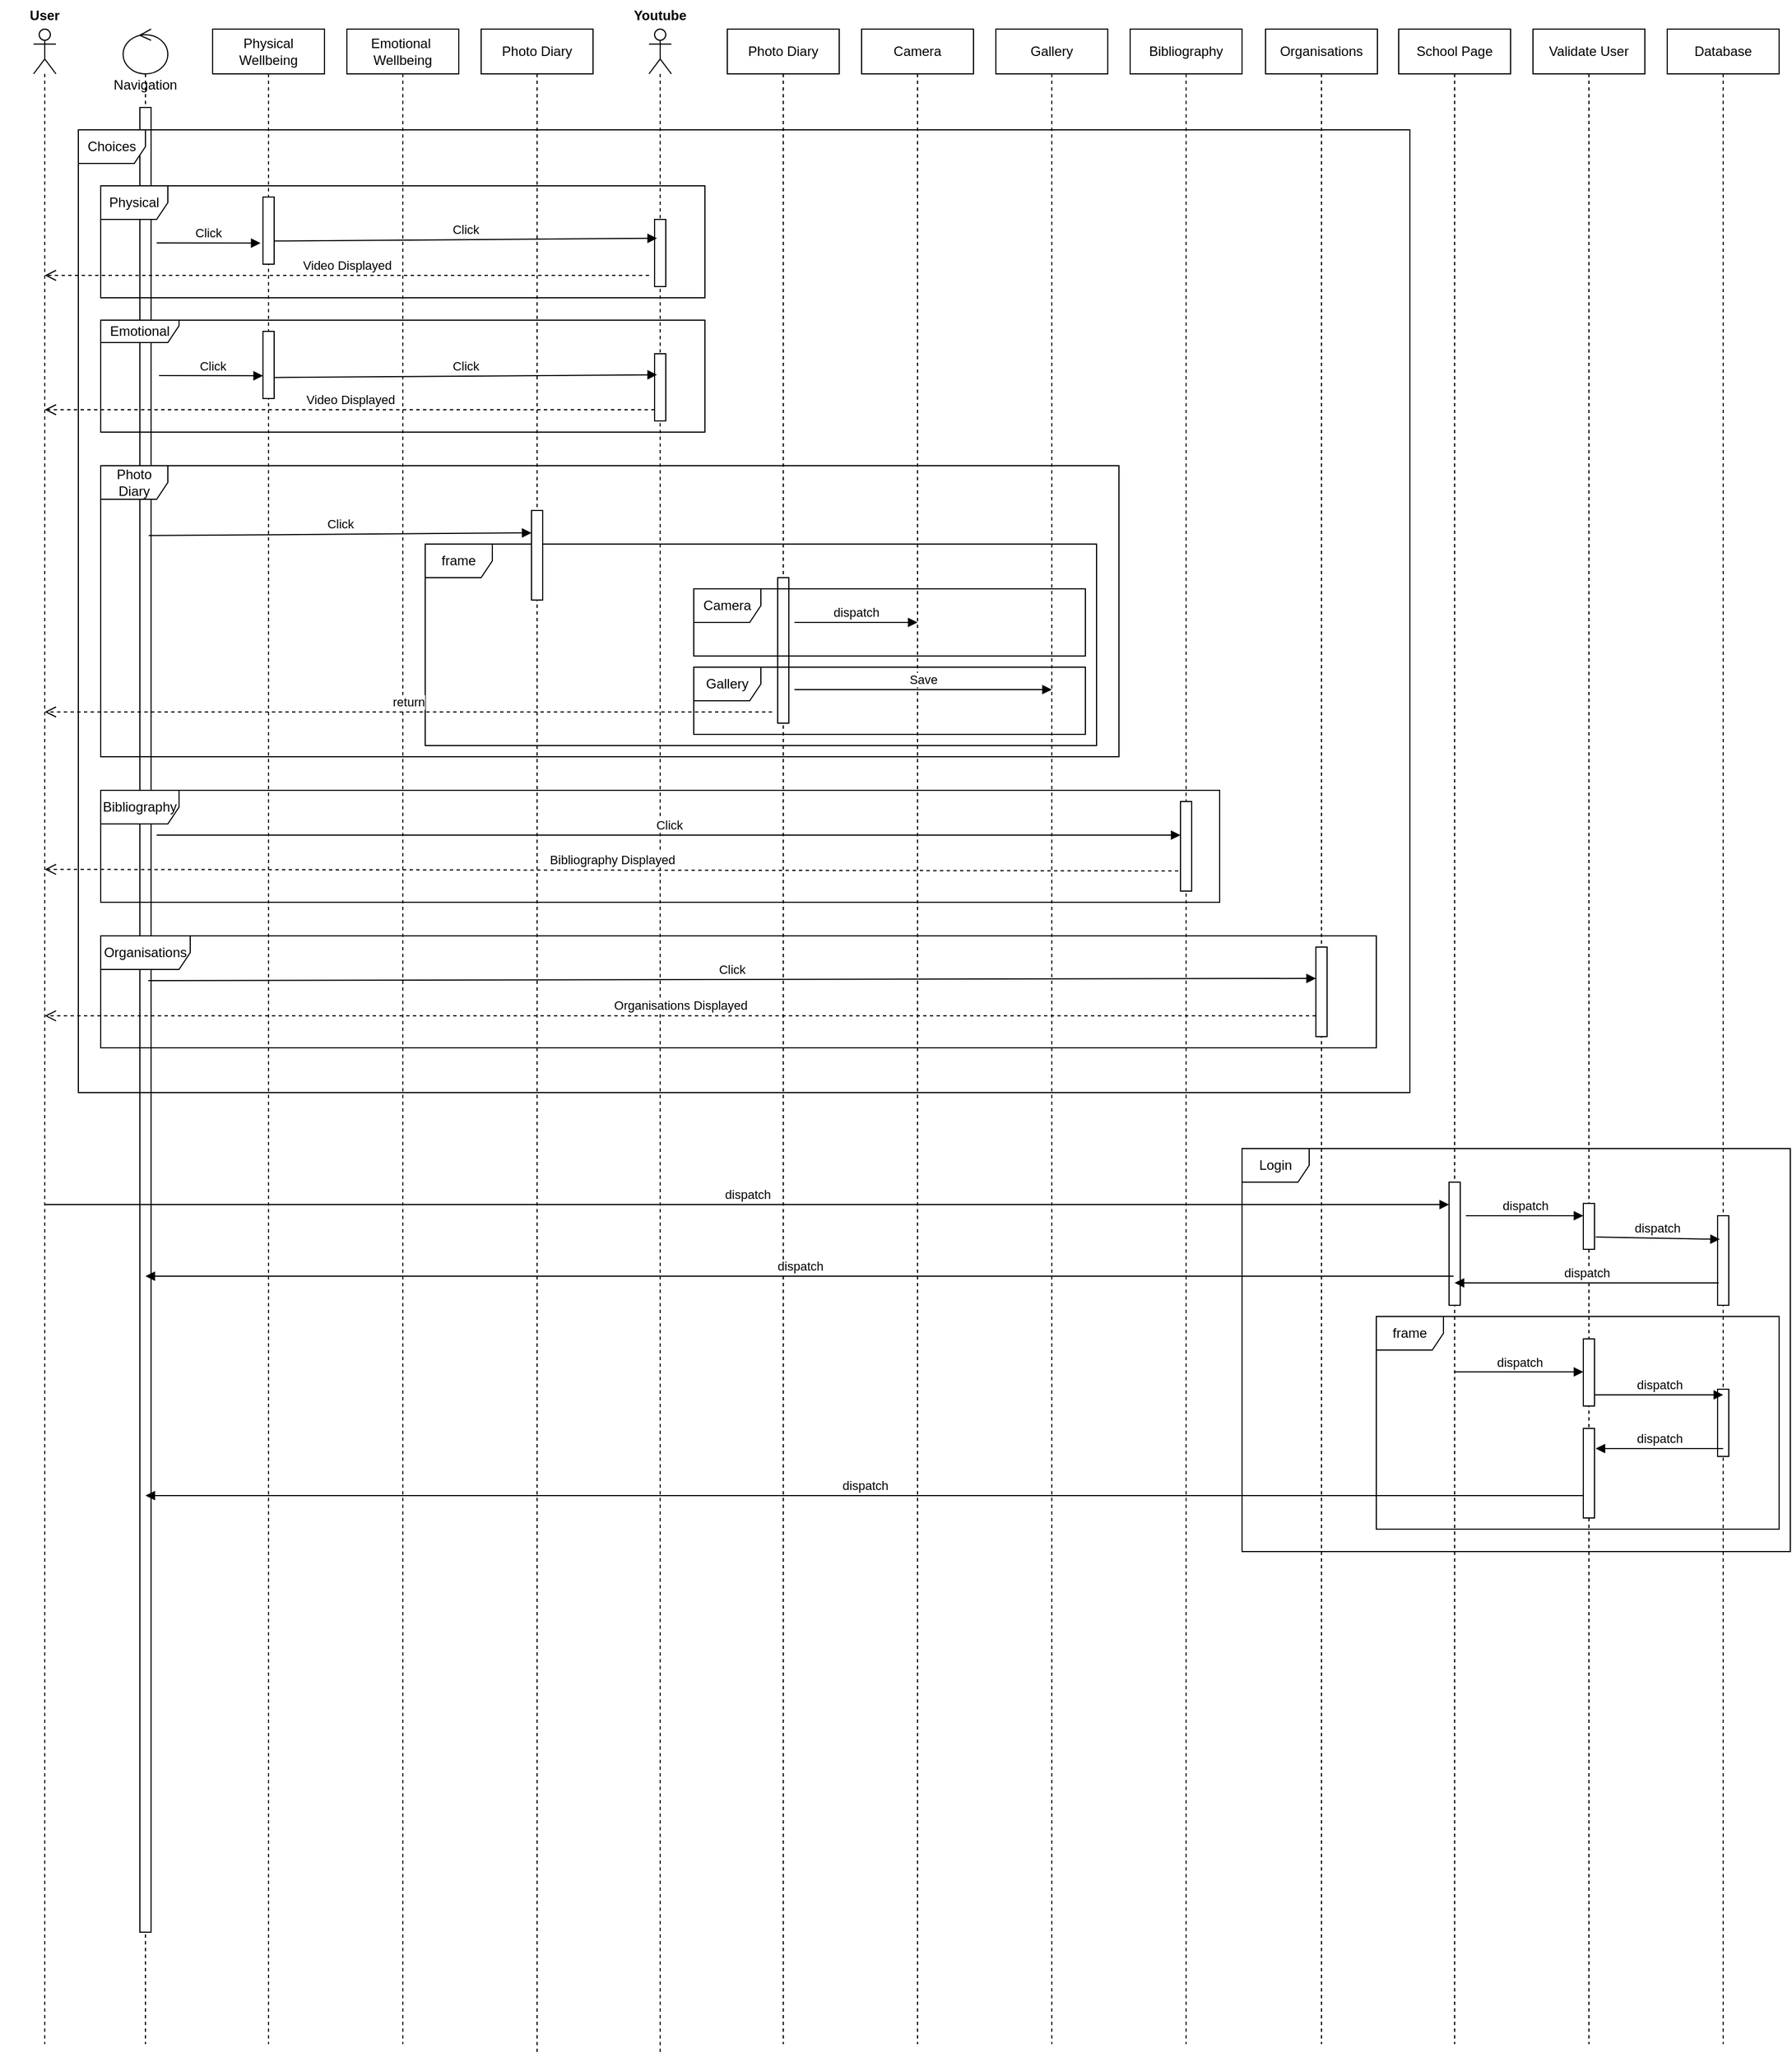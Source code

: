 <mxfile version="14.1.8" type="device"><diagram id="7oFWGzUhpFxdwxqGSFfA" name="Page-1"><mxGraphModel dx="2480" dy="1457" grid="1" gridSize="10" guides="1" tooltips="1" connect="1" arrows="1" fold="1" page="1" pageScale="1" pageWidth="827" pageHeight="1169" math="0" shadow="0"><root><mxCell id="0"/><mxCell id="1" parent="0"/><mxCell id="y5xus80uu2Gzh5u7ZDKe-3" value="" style="shape=umlLifeline;participant=umlActor;perimeter=lifelinePerimeter;whiteSpace=wrap;html=1;container=1;collapsible=0;recursiveResize=0;verticalAlign=top;spacingTop=36;outlineConnect=0;" vertex="1" parent="1"><mxGeometry x="40" y="40" width="20" height="1800" as="geometry"/></mxCell><mxCell id="y5xus80uu2Gzh5u7ZDKe-6" value="Navigation" style="shape=umlLifeline;participant=umlControl;perimeter=lifelinePerimeter;whiteSpace=wrap;html=1;container=1;collapsible=0;recursiveResize=0;verticalAlign=top;spacingTop=36;outlineConnect=0;fontFamily=Helvetica;fontSize=12;fontColor=#000000;align=center;strokeColor=#000000;fillColor=#ffffff;" vertex="1" parent="1"><mxGeometry x="120" y="40" width="40" height="1800" as="geometry"/></mxCell><mxCell id="y5xus80uu2Gzh5u7ZDKe-32" value="" style="html=1;points=[];perimeter=orthogonalPerimeter;" vertex="1" parent="y5xus80uu2Gzh5u7ZDKe-6"><mxGeometry x="15" y="70" width="10" height="1630" as="geometry"/></mxCell><mxCell id="y5xus80uu2Gzh5u7ZDKe-8" value="Physical&lt;br&gt;Wellbeing" style="shape=umlLifeline;perimeter=lifelinePerimeter;whiteSpace=wrap;html=1;container=1;collapsible=0;recursiveResize=0;outlineConnect=0;" vertex="1" parent="1"><mxGeometry x="200" y="40" width="100" height="1800" as="geometry"/></mxCell><mxCell id="y5xus80uu2Gzh5u7ZDKe-9" value="Photo Diary" style="shape=umlLifeline;perimeter=lifelinePerimeter;whiteSpace=wrap;html=1;container=1;collapsible=0;recursiveResize=0;outlineConnect=0;" vertex="1" parent="1"><mxGeometry x="440" y="40" width="100" height="1810" as="geometry"/></mxCell><mxCell id="y5xus80uu2Gzh5u7ZDKe-10" value="Emotional&amp;nbsp;&lt;br&gt;Wellbeing" style="shape=umlLifeline;perimeter=lifelinePerimeter;whiteSpace=wrap;html=1;container=1;collapsible=0;recursiveResize=0;outlineConnect=0;" vertex="1" parent="1"><mxGeometry x="320" y="40" width="100" height="1800" as="geometry"/></mxCell><mxCell id="y5xus80uu2Gzh5u7ZDKe-11" value="Photo Diary" style="shape=umlLifeline;perimeter=lifelinePerimeter;whiteSpace=wrap;html=1;container=1;collapsible=0;recursiveResize=0;outlineConnect=0;" vertex="1" parent="1"><mxGeometry x="660" y="40" width="100" height="1800" as="geometry"/></mxCell><mxCell id="y5xus80uu2Gzh5u7ZDKe-12" value="Camera" style="shape=umlLifeline;perimeter=lifelinePerimeter;whiteSpace=wrap;html=1;container=1;collapsible=0;recursiveResize=0;outlineConnect=0;" vertex="1" parent="1"><mxGeometry x="780" y="40" width="100" height="1800" as="geometry"/></mxCell><mxCell id="y5xus80uu2Gzh5u7ZDKe-13" value="Gallery&lt;span style=&quot;color: rgba(0 , 0 , 0 , 0) ; font-family: monospace ; font-size: 0px&quot;&gt;%3CmxGraphModel%3E%3Croot%3E%3CmxCell%20id%3D%220%22%2F%3E%3CmxCell%20id%3D%221%22%20parent%3D%220%22%2F%3E%3CmxCell%20id%3D%222%22%20value%3D%22User%22%20style%3D%22text%3Balign%3Dcenter%3BfontStyle%3D1%3BverticalAlign%3Dmiddle%3BspacingLeft%3D3%3BspacingRight%3D3%3BstrokeColor%3Dnone%3Brotatable%3D0%3Bpoints%3D%5B%5B0%2C0.5%5D%2C%5B1%2C0.5%5D%5D%3BportConstraint%3Deastwest%3B%22%20vertex%3D%221%22%20parent%3D%221%22%3E%3CmxGeometry%20x%3D%2210%22%20y%3D%2214%22%20width%3D%2280%22%20height%3D%2226%22%20as%3D%22geometry%22%2F%3E%3C%2FmxCell%3E%3C%2Froot%3E%3C%2FmxGraphModel%3E&lt;/span&gt;&lt;span style=&quot;color: rgba(0 , 0 , 0 , 0) ; font-family: monospace ; font-size: 0px&quot;&gt;%3CmxGraphModel%3E%3Croot%3E%3CmxCell%20id%3D%220%22%2F%3E%3CmxCell%20id%3D%221%22%20parent%3D%220%22%2F%3E%3CmxCell%20id%3D%222%22%20value%3D%22User%22%20style%3D%22text%3Balign%3Dcenter%3BfontStyle%3D1%3BverticalAlign%3Dmiddle%3BspacingLeft%3D3%3BspacingRight%3D3%3BstrokeColor%3Dnone%3Brotatable%3D0%3Bpoints%3D%5B%5B0%2C0.5%5D%2C%5B1%2C0.5%5D%5D%3BportConstraint%3Deastwest%3B%22%20vertex%3D%221%22%20parent%3D%221%22%3E%3CmxGeometry%20x%3D%2210%22%20y%3D%2214%22%20width%3D%2280%22%20height%3D%2226%22%20as%3D%22geometry%22%2F%3E%3C%2FmxCell%3E%3C%2Froot%3E%3C%2FmxGraphModel%3E&lt;/span&gt;" style="shape=umlLifeline;perimeter=lifelinePerimeter;whiteSpace=wrap;html=1;container=1;collapsible=0;recursiveResize=0;outlineConnect=0;" vertex="1" parent="1"><mxGeometry x="900" y="40" width="100" height="1800" as="geometry"/></mxCell><mxCell id="y5xus80uu2Gzh5u7ZDKe-14" value="" style="shape=umlLifeline;participant=umlActor;perimeter=lifelinePerimeter;whiteSpace=wrap;html=1;container=1;collapsible=0;recursiveResize=0;verticalAlign=top;spacingTop=36;outlineConnect=0;" vertex="1" parent="1"><mxGeometry x="590" y="40" width="20" height="1810" as="geometry"/></mxCell><mxCell id="y5xus80uu2Gzh5u7ZDKe-23" value="User" style="text;align=center;fontStyle=1;verticalAlign=middle;spacingLeft=3;spacingRight=3;strokeColor=none;rotatable=0;points=[[0,0.5],[1,0.5]];portConstraint=eastwest;" vertex="1" parent="1"><mxGeometry x="10" y="14" width="80" height="26" as="geometry"/></mxCell><mxCell id="y5xus80uu2Gzh5u7ZDKe-24" value="Youtube" style="text;align=center;fontStyle=1;verticalAlign=middle;spacingLeft=3;spacingRight=3;strokeColor=none;rotatable=0;points=[[0,0.5],[1,0.5]];portConstraint=eastwest;" vertex="1" parent="1"><mxGeometry x="560" y="14" width="80" height="26" as="geometry"/></mxCell><mxCell id="y5xus80uu2Gzh5u7ZDKe-25" value="Bibliography" style="shape=umlLifeline;perimeter=lifelinePerimeter;whiteSpace=wrap;html=1;container=1;collapsible=0;recursiveResize=0;outlineConnect=0;" vertex="1" parent="1"><mxGeometry x="1020" y="40" width="100" height="1800" as="geometry"/></mxCell><mxCell id="y5xus80uu2Gzh5u7ZDKe-26" value="School Page" style="shape=umlLifeline;perimeter=lifelinePerimeter;whiteSpace=wrap;html=1;container=1;collapsible=0;recursiveResize=0;outlineConnect=0;" vertex="1" parent="1"><mxGeometry x="1260" y="40" width="100" height="1800" as="geometry"/></mxCell><mxCell id="y5xus80uu2Gzh5u7ZDKe-27" value="Organisations" style="shape=umlLifeline;perimeter=lifelinePerimeter;whiteSpace=wrap;html=1;container=1;collapsible=0;recursiveResize=0;outlineConnect=0;" vertex="1" parent="1"><mxGeometry x="1141" y="40" width="100" height="1800" as="geometry"/></mxCell><mxCell id="y5xus80uu2Gzh5u7ZDKe-29" value="Validate User" style="shape=umlLifeline;perimeter=lifelinePerimeter;whiteSpace=wrap;html=1;container=1;collapsible=0;recursiveResize=0;outlineConnect=0;" vertex="1" parent="1"><mxGeometry x="1380" y="40" width="100" height="1800" as="geometry"/></mxCell><mxCell id="y5xus80uu2Gzh5u7ZDKe-30" value="Database" style="shape=umlLifeline;perimeter=lifelinePerimeter;whiteSpace=wrap;html=1;container=1;collapsible=0;recursiveResize=0;outlineConnect=0;" vertex="1" parent="1"><mxGeometry x="1500" y="40" width="100" height="1800" as="geometry"/></mxCell><mxCell id="y5xus80uu2Gzh5u7ZDKe-33" value="Choices" style="shape=umlFrame;whiteSpace=wrap;html=1;" vertex="1" parent="1"><mxGeometry x="80" y="130" width="1190" height="860" as="geometry"/></mxCell><mxCell id="y5xus80uu2Gzh5u7ZDKe-34" value="Physical" style="shape=umlFrame;whiteSpace=wrap;html=1;" vertex="1" parent="1"><mxGeometry x="100" y="180" width="540" height="100" as="geometry"/></mxCell><mxCell id="y5xus80uu2Gzh5u7ZDKe-35" value="Emotional" style="shape=umlFrame;whiteSpace=wrap;html=1;width=70;height=20;" vertex="1" parent="1"><mxGeometry x="100" y="300" width="540" height="100" as="geometry"/></mxCell><mxCell id="y5xus80uu2Gzh5u7ZDKe-36" value="Photo&lt;br&gt;Diary" style="shape=umlFrame;whiteSpace=wrap;html=1;" vertex="1" parent="1"><mxGeometry x="100" y="430" width="910" height="260" as="geometry"/></mxCell><mxCell id="y5xus80uu2Gzh5u7ZDKe-37" value="Bibliography" style="shape=umlFrame;whiteSpace=wrap;html=1;width=70;height=30;" vertex="1" parent="1"><mxGeometry x="100" y="720" width="1000" height="100" as="geometry"/></mxCell><mxCell id="y5xus80uu2Gzh5u7ZDKe-38" value="Organisations" style="shape=umlFrame;whiteSpace=wrap;html=1;width=80;height=30;" vertex="1" parent="1"><mxGeometry x="100" y="850" width="1140" height="100" as="geometry"/></mxCell><mxCell id="y5xus80uu2Gzh5u7ZDKe-39" value="" style="html=1;points=[];perimeter=orthogonalPerimeter;" vertex="1" parent="1"><mxGeometry x="245" y="190" width="10" height="60" as="geometry"/></mxCell><mxCell id="y5xus80uu2Gzh5u7ZDKe-40" value="" style="html=1;points=[];perimeter=orthogonalPerimeter;" vertex="1" parent="1"><mxGeometry x="595" y="210" width="10" height="60" as="geometry"/></mxCell><mxCell id="y5xus80uu2Gzh5u7ZDKe-41" value="Click" style="html=1;verticalAlign=bottom;endArrow=block;entryX=0.214;entryY=0.281;entryDx=0;entryDy=0;entryPerimeter=0;" edge="1" parent="1" target="y5xus80uu2Gzh5u7ZDKe-40"><mxGeometry width="80" relative="1" as="geometry"><mxPoint x="255" y="229.29" as="sourcePoint"/><mxPoint x="335" y="229.29" as="targetPoint"/></mxGeometry></mxCell><mxCell id="y5xus80uu2Gzh5u7ZDKe-42" value="Click" style="html=1;verticalAlign=bottom;endArrow=block;entryX=-0.214;entryY=0.686;entryDx=0;entryDy=0;entryPerimeter=0;" edge="1" parent="1" target="y5xus80uu2Gzh5u7ZDKe-39"><mxGeometry width="80" relative="1" as="geometry"><mxPoint x="150" y="231" as="sourcePoint"/><mxPoint x="230" y="230" as="targetPoint"/></mxGeometry></mxCell><mxCell id="y5xus80uu2Gzh5u7ZDKe-43" value="Video Displayed" style="html=1;verticalAlign=bottom;endArrow=open;dashed=1;endSize=8;" edge="1" parent="1" target="y5xus80uu2Gzh5u7ZDKe-3"><mxGeometry relative="1" as="geometry"><mxPoint x="590" y="260" as="sourcePoint"/><mxPoint x="510" y="260" as="targetPoint"/></mxGeometry></mxCell><mxCell id="y5xus80uu2Gzh5u7ZDKe-44" value="" style="html=1;points=[];perimeter=orthogonalPerimeter;" vertex="1" parent="1"><mxGeometry x="245" y="310" width="10" height="60" as="geometry"/></mxCell><mxCell id="y5xus80uu2Gzh5u7ZDKe-46" value="Click" style="html=1;verticalAlign=bottom;endArrow=block;entryX=-0.214;entryY=0.686;entryDx=0;entryDy=0;entryPerimeter=0;" edge="1" parent="1"><mxGeometry x="0.031" width="80" relative="1" as="geometry"><mxPoint x="152.14" y="349.5" as="sourcePoint"/><mxPoint x="245.0" y="349.66" as="targetPoint"/><mxPoint as="offset"/></mxGeometry></mxCell><mxCell id="y5xus80uu2Gzh5u7ZDKe-47" value="" style="html=1;points=[];perimeter=orthogonalPerimeter;" vertex="1" parent="1"><mxGeometry x="595" y="330" width="10" height="60" as="geometry"/></mxCell><mxCell id="y5xus80uu2Gzh5u7ZDKe-48" value="Click" style="html=1;verticalAlign=bottom;endArrow=block;entryX=0.214;entryY=0.281;entryDx=0;entryDy=0;entryPerimeter=0;" edge="1" parent="1"><mxGeometry width="80" relative="1" as="geometry"><mxPoint x="255" y="351.21" as="sourcePoint"/><mxPoint x="597.14" y="348.78" as="targetPoint"/></mxGeometry></mxCell><mxCell id="y5xus80uu2Gzh5u7ZDKe-49" value="Video Displayed" style="html=1;verticalAlign=bottom;endArrow=open;dashed=1;endSize=8;" edge="1" parent="1" target="y5xus80uu2Gzh5u7ZDKe-3"><mxGeometry relative="1" as="geometry"><mxPoint x="595.02" y="380" as="sourcePoint"/><mxPoint x="144.98" y="380" as="targetPoint"/></mxGeometry></mxCell><mxCell id="y5xus80uu2Gzh5u7ZDKe-50" value="frame" style="shape=umlFrame;whiteSpace=wrap;html=1;" vertex="1" parent="1"><mxGeometry x="390" y="500" width="600" height="180" as="geometry"/></mxCell><mxCell id="y5xus80uu2Gzh5u7ZDKe-51" value="" style="html=1;points=[];perimeter=orthogonalPerimeter;" vertex="1" parent="1"><mxGeometry x="485" y="470" width="10" height="80" as="geometry"/></mxCell><mxCell id="y5xus80uu2Gzh5u7ZDKe-52" value="" style="html=1;points=[];perimeter=orthogonalPerimeter;" vertex="1" parent="1"><mxGeometry x="705" y="530" width="10" height="130" as="geometry"/></mxCell><mxCell id="y5xus80uu2Gzh5u7ZDKe-53" value="Camera" style="shape=umlFrame;whiteSpace=wrap;html=1;" vertex="1" parent="1"><mxGeometry x="630" y="540" width="350" height="60" as="geometry"/></mxCell><mxCell id="y5xus80uu2Gzh5u7ZDKe-54" value="Gallery" style="shape=umlFrame;whiteSpace=wrap;html=1;" vertex="1" parent="1"><mxGeometry x="630" y="610" width="350" height="60" as="geometry"/></mxCell><mxCell id="y5xus80uu2Gzh5u7ZDKe-55" value="dispatch" style="html=1;verticalAlign=bottom;endArrow=block;" edge="1" parent="1"><mxGeometry width="80" relative="1" as="geometry"><mxPoint x="720" y="570" as="sourcePoint"/><mxPoint x="830" y="570" as="targetPoint"/></mxGeometry></mxCell><mxCell id="y5xus80uu2Gzh5u7ZDKe-56" value="Save" style="html=1;verticalAlign=bottom;endArrow=block;" edge="1" parent="1"><mxGeometry width="80" relative="1" as="geometry"><mxPoint x="720" y="630" as="sourcePoint"/><mxPoint x="950" y="630" as="targetPoint"/></mxGeometry></mxCell><mxCell id="y5xus80uu2Gzh5u7ZDKe-57" value="return" style="html=1;verticalAlign=bottom;endArrow=open;dashed=1;endSize=8;" edge="1" parent="1" target="y5xus80uu2Gzh5u7ZDKe-3"><mxGeometry relative="1" as="geometry"><mxPoint x="700" y="650" as="sourcePoint"/><mxPoint x="620" y="650" as="targetPoint"/></mxGeometry></mxCell><mxCell id="y5xus80uu2Gzh5u7ZDKe-58" value="Click" style="html=1;verticalAlign=bottom;endArrow=block;entryX=0.214;entryY=0.281;entryDx=0;entryDy=0;entryPerimeter=0;" edge="1" parent="1"><mxGeometry width="80" relative="1" as="geometry"><mxPoint x="142.86" y="492.43" as="sourcePoint"/><mxPoint x="485.0" y="490" as="targetPoint"/></mxGeometry></mxCell><mxCell id="y5xus80uu2Gzh5u7ZDKe-59" value="" style="html=1;points=[];perimeter=orthogonalPerimeter;" vertex="1" parent="1"><mxGeometry x="1065" y="730" width="10" height="80" as="geometry"/></mxCell><mxCell id="y5xus80uu2Gzh5u7ZDKe-60" value="Click" style="html=1;verticalAlign=bottom;endArrow=block;" edge="1" parent="1" target="y5xus80uu2Gzh5u7ZDKe-59"><mxGeometry width="80" relative="1" as="geometry"><mxPoint x="150" y="760" as="sourcePoint"/><mxPoint x="230" y="760" as="targetPoint"/></mxGeometry></mxCell><mxCell id="y5xus80uu2Gzh5u7ZDKe-61" value="Bibliography Displayed" style="html=1;verticalAlign=bottom;endArrow=open;dashed=1;endSize=8;exitX=-0.2;exitY=0.775;exitDx=0;exitDy=0;exitPerimeter=0;entryX=0.5;entryY=0.417;entryDx=0;entryDy=0;entryPerimeter=0;" edge="1" parent="1" source="y5xus80uu2Gzh5u7ZDKe-59" target="y5xus80uu2Gzh5u7ZDKe-3"><mxGeometry relative="1" as="geometry"><mxPoint x="705" y="790" as="sourcePoint"/><mxPoint x="54.5" y="790" as="targetPoint"/></mxGeometry></mxCell><mxCell id="y5xus80uu2Gzh5u7ZDKe-62" value="" style="html=1;points=[];perimeter=orthogonalPerimeter;" vertex="1" parent="1"><mxGeometry x="1186" y="860" width="10" height="80" as="geometry"/></mxCell><mxCell id="y5xus80uu2Gzh5u7ZDKe-63" value="Click" style="html=1;verticalAlign=bottom;endArrow=block;entryX=0;entryY=0.35;entryDx=0;entryDy=0;entryPerimeter=0;" edge="1" parent="1" target="y5xus80uu2Gzh5u7ZDKe-62"><mxGeometry width="80" relative="1" as="geometry"><mxPoint x="142.5" y="890" as="sourcePoint"/><mxPoint x="1057.5" y="890" as="targetPoint"/></mxGeometry></mxCell><mxCell id="y5xus80uu2Gzh5u7ZDKe-64" value="Organisations Displayed" style="html=1;verticalAlign=bottom;endArrow=open;dashed=1;endSize=8;exitX=-0.2;exitY=0.775;exitDx=0;exitDy=0;exitPerimeter=0;" edge="1" parent="1" target="y5xus80uu2Gzh5u7ZDKe-3"><mxGeometry relative="1" as="geometry"><mxPoint x="1186" y="921.4" as="sourcePoint"/><mxPoint x="173" y="920.0" as="targetPoint"/></mxGeometry></mxCell><mxCell id="y5xus80uu2Gzh5u7ZDKe-68" value="Login" style="shape=umlFrame;whiteSpace=wrap;html=1;" vertex="1" parent="1"><mxGeometry x="1120" y="1040" width="490" height="360" as="geometry"/></mxCell><mxCell id="y5xus80uu2Gzh5u7ZDKe-69" value="frame" style="shape=umlFrame;whiteSpace=wrap;html=1;" vertex="1" parent="1"><mxGeometry x="1240" y="1190" width="360" height="190" as="geometry"/></mxCell><mxCell id="y5xus80uu2Gzh5u7ZDKe-70" value="" style="html=1;points=[];perimeter=orthogonalPerimeter;" vertex="1" parent="1"><mxGeometry x="1305" y="1070" width="10" height="110" as="geometry"/></mxCell><mxCell id="y5xus80uu2Gzh5u7ZDKe-71" value="" style="html=1;points=[];perimeter=orthogonalPerimeter;" vertex="1" parent="1"><mxGeometry x="1545" y="1100" width="10" height="80" as="geometry"/></mxCell><mxCell id="y5xus80uu2Gzh5u7ZDKe-72" value="" style="html=1;points=[];perimeter=orthogonalPerimeter;" vertex="1" parent="1"><mxGeometry x="1425" y="1089" width="10" height="41" as="geometry"/></mxCell><mxCell id="y5xus80uu2Gzh5u7ZDKe-73" value="" style="html=1;points=[];perimeter=orthogonalPerimeter;" vertex="1" parent="1"><mxGeometry x="1425" y="1210" width="10" height="60" as="geometry"/></mxCell><mxCell id="y5xus80uu2Gzh5u7ZDKe-74" value="" style="html=1;points=[];perimeter=orthogonalPerimeter;" vertex="1" parent="1"><mxGeometry x="1425" y="1290" width="10" height="80" as="geometry"/></mxCell><mxCell id="y5xus80uu2Gzh5u7ZDKe-75" value="dispatch" style="html=1;verticalAlign=bottom;endArrow=block;" edge="1" parent="1" target="y5xus80uu2Gzh5u7ZDKe-72"><mxGeometry width="80" relative="1" as="geometry"><mxPoint x="1320" y="1100" as="sourcePoint"/><mxPoint x="1400" y="1100" as="targetPoint"/></mxGeometry></mxCell><mxCell id="y5xus80uu2Gzh5u7ZDKe-76" value="dispatch" style="html=1;verticalAlign=bottom;endArrow=block;entryX=0.2;entryY=0.263;entryDx=0;entryDy=0;entryPerimeter=0;exitX=1.1;exitY=0.732;exitDx=0;exitDy=0;exitPerimeter=0;" edge="1" parent="1" source="y5xus80uu2Gzh5u7ZDKe-72" target="y5xus80uu2Gzh5u7ZDKe-71"><mxGeometry width="80" relative="1" as="geometry"><mxPoint x="1440" y="1120" as="sourcePoint"/><mxPoint x="1520" y="1120" as="targetPoint"/></mxGeometry></mxCell><mxCell id="y5xus80uu2Gzh5u7ZDKe-78" value="dispatch" style="html=1;verticalAlign=bottom;endArrow=block;exitX=0.1;exitY=0.75;exitDx=0;exitDy=0;exitPerimeter=0;" edge="1" parent="1" source="y5xus80uu2Gzh5u7ZDKe-71"><mxGeometry width="80" relative="1" as="geometry"><mxPoint x="1460" y="1160" as="sourcePoint"/><mxPoint x="1310" y="1160" as="targetPoint"/></mxGeometry></mxCell><mxCell id="y5xus80uu2Gzh5u7ZDKe-79" value="" style="html=1;points=[];perimeter=orthogonalPerimeter;" vertex="1" parent="1"><mxGeometry x="1545" y="1255" width="10" height="60" as="geometry"/></mxCell><mxCell id="y5xus80uu2Gzh5u7ZDKe-80" value="dispatch" style="html=1;verticalAlign=bottom;endArrow=block;" edge="1" parent="1"><mxGeometry width="80" relative="1" as="geometry"><mxPoint x="1310" y="1239.5" as="sourcePoint"/><mxPoint x="1425" y="1239.5" as="targetPoint"/></mxGeometry></mxCell><mxCell id="y5xus80uu2Gzh5u7ZDKe-81" value="dispatch" style="html=1;verticalAlign=bottom;endArrow=block;" edge="1" parent="1"><mxGeometry width="80" relative="1" as="geometry"><mxPoint x="1435" y="1260" as="sourcePoint"/><mxPoint x="1550" y="1260" as="targetPoint"/></mxGeometry></mxCell><mxCell id="y5xus80uu2Gzh5u7ZDKe-89" value="dispatch" style="html=1;verticalAlign=bottom;endArrow=block;exitX=0.5;exitY=0.883;exitDx=0;exitDy=0;exitPerimeter=0;" edge="1" parent="1" source="y5xus80uu2Gzh5u7ZDKe-79"><mxGeometry width="80" relative="1" as="geometry"><mxPoint x="1450" y="1310" as="sourcePoint"/><mxPoint x="1436" y="1308" as="targetPoint"/></mxGeometry></mxCell><mxCell id="y5xus80uu2Gzh5u7ZDKe-90" value="dispatch" style="html=1;verticalAlign=bottom;endArrow=block;entryX=0;entryY=0.182;entryDx=0;entryDy=0;entryPerimeter=0;" edge="1" parent="1" source="y5xus80uu2Gzh5u7ZDKe-3" target="y5xus80uu2Gzh5u7ZDKe-70"><mxGeometry width="80" relative="1" as="geometry"><mxPoint x="1200" y="1090" as="sourcePoint"/><mxPoint x="1280" y="1090" as="targetPoint"/></mxGeometry></mxCell><mxCell id="y5xus80uu2Gzh5u7ZDKe-91" value="dispatch" style="html=1;verticalAlign=bottom;endArrow=block;exitX=0.4;exitY=0.764;exitDx=0;exitDy=0;exitPerimeter=0;" edge="1" parent="1" source="y5xus80uu2Gzh5u7ZDKe-70"><mxGeometry width="80" relative="1" as="geometry"><mxPoint x="62.25" y="1139.5" as="sourcePoint"/><mxPoint x="140" y="1154" as="targetPoint"/></mxGeometry></mxCell><mxCell id="y5xus80uu2Gzh5u7ZDKe-92" value="dispatch" style="html=1;verticalAlign=bottom;endArrow=block;exitX=0.4;exitY=0.764;exitDx=0;exitDy=0;exitPerimeter=0;" edge="1" parent="1" target="y5xus80uu2Gzh5u7ZDKe-6"><mxGeometry width="80" relative="1" as="geometry"><mxPoint x="1425" y="1350" as="sourcePoint"/><mxPoint x="165.5" y="1350" as="targetPoint"/></mxGeometry></mxCell></root></mxGraphModel></diagram></mxfile>